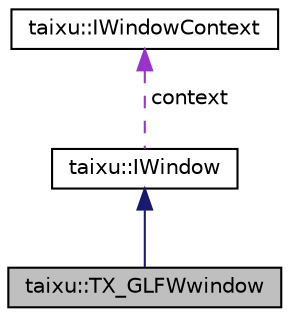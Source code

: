 digraph "taixu::TX_GLFWwindow"
{
 // LATEX_PDF_SIZE
  edge [fontname="Helvetica",fontsize="10",labelfontname="Helvetica",labelfontsize="10"];
  node [fontname="Helvetica",fontsize="10",shape=record];
  Node1 [label="taixu::TX_GLFWwindow",height=0.2,width=0.4,color="black", fillcolor="grey75", style="filled", fontcolor="black",tooltip=" "];
  Node2 -> Node1 [dir="back",color="midnightblue",fontsize="10",style="solid",fontname="Helvetica"];
  Node2 [label="taixu::IWindow",height=0.2,width=0.4,color="black", fillcolor="white", style="filled",URL="$classtaixu_1_1IWindow.html",tooltip=" "];
  Node3 -> Node2 [dir="back",color="darkorchid3",fontsize="10",style="dashed",label=" context" ,fontname="Helvetica"];
  Node3 [label="taixu::IWindowContext",height=0.2,width=0.4,color="black", fillcolor="white", style="filled",URL="$structtaixu_1_1IWindowContext.html",tooltip="仅在父类使用为Prop 在所有类中使用为Context"];
}
